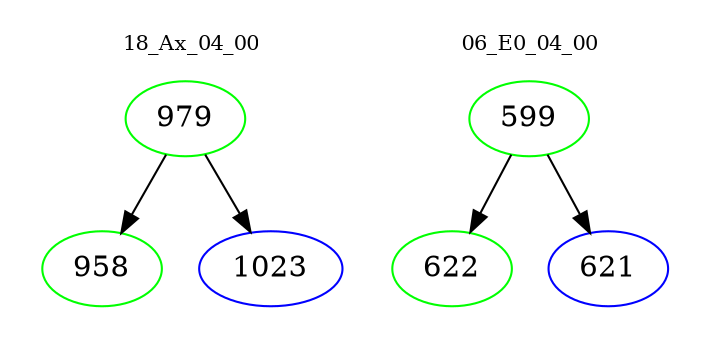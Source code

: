 digraph{
subgraph cluster_0 {
color = white
label = "18_Ax_04_00";
fontsize=10;
T0_979 [label="979", color="green"]
T0_979 -> T0_958 [color="black"]
T0_958 [label="958", color="green"]
T0_979 -> T0_1023 [color="black"]
T0_1023 [label="1023", color="blue"]
}
subgraph cluster_1 {
color = white
label = "06_E0_04_00";
fontsize=10;
T1_599 [label="599", color="green"]
T1_599 -> T1_622 [color="black"]
T1_622 [label="622", color="green"]
T1_599 -> T1_621 [color="black"]
T1_621 [label="621", color="blue"]
}
}
